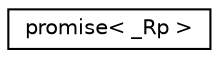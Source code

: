 digraph "Graphical Class Hierarchy"
{
  edge [fontname="Helvetica",fontsize="10",labelfontname="Helvetica",labelfontsize="10"];
  node [fontname="Helvetica",fontsize="10",shape=record];
  rankdir="LR";
  Node1 [label="promise\< _Rp \>",height=0.2,width=0.4,color="black", fillcolor="white", style="filled",URL="$classpromise.xhtml"];
}
